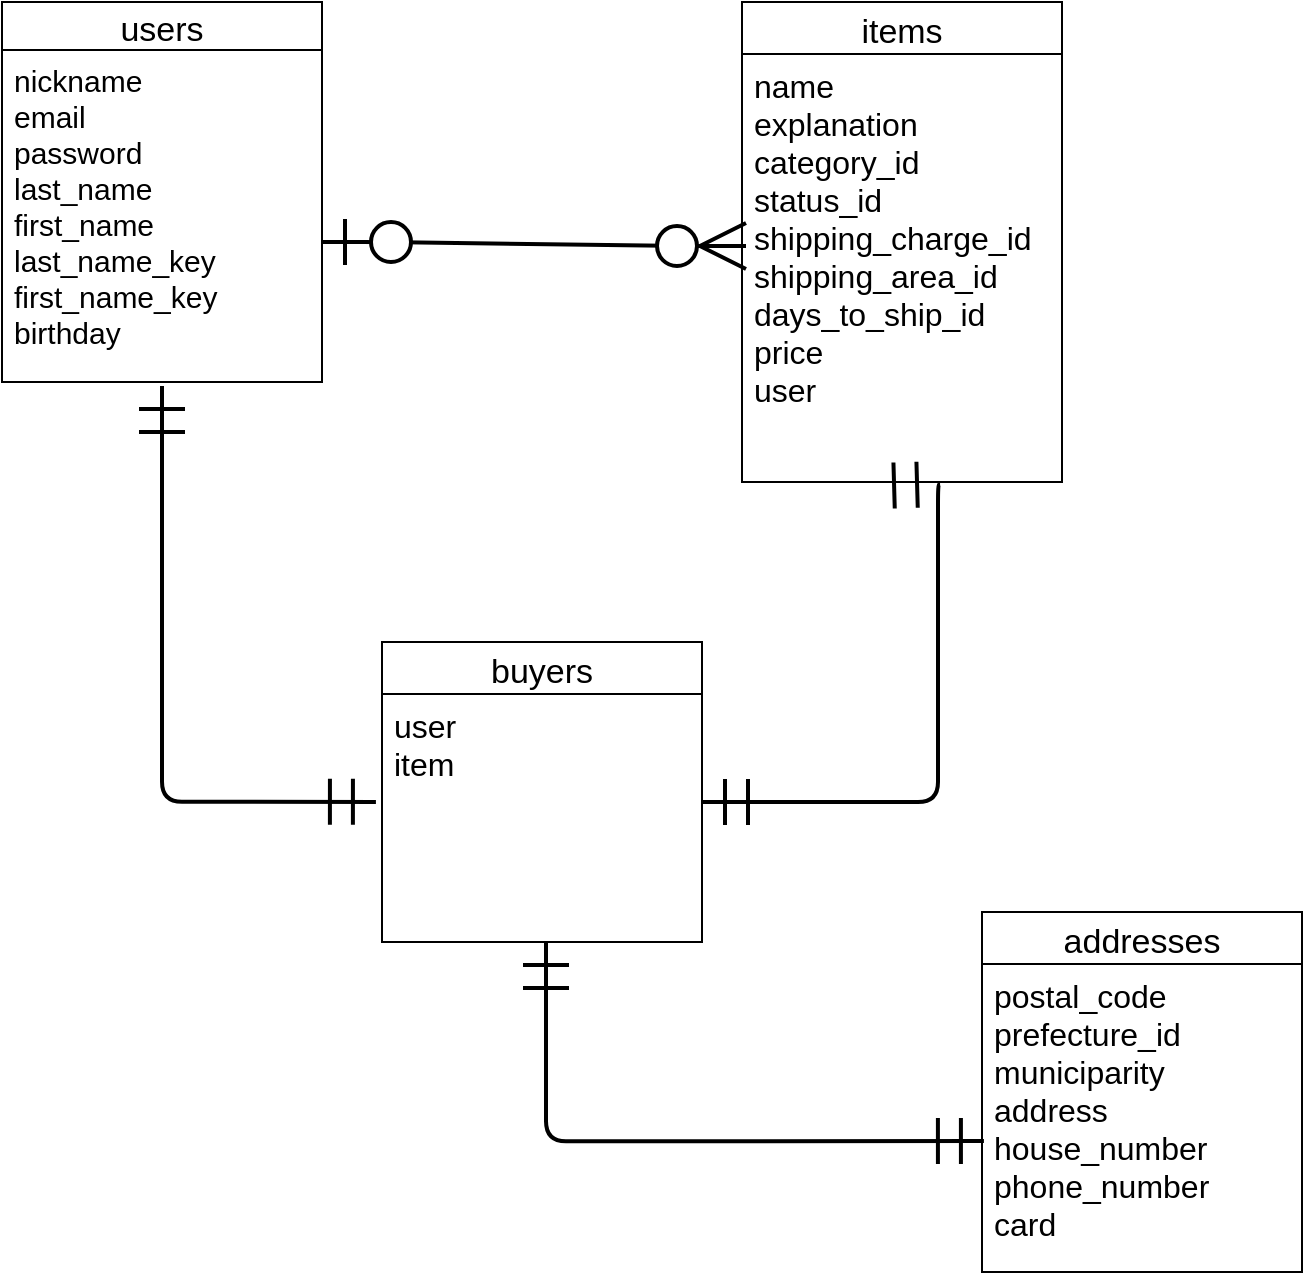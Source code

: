 <mxfile version="13.6.5">
    <diagram id="AyhsG-MzFZBj9GOpc9pB" name="ページ1">
        <mxGraphModel dx="728" dy="680" grid="1" gridSize="10" guides="1" tooltips="1" connect="1" arrows="1" fold="1" page="1" pageScale="1" pageWidth="827" pageHeight="1169" math="0" shadow="0">
            <root>
                <mxCell id="0"/>
                <mxCell id="1" parent="0"/>
                <mxCell id="54" value="items" style="swimlane;fontStyle=0;childLayout=stackLayout;horizontal=1;startSize=26;horizontalStack=0;resizeParent=1;resizeParentMax=0;resizeLast=0;collapsible=1;marginBottom=0;align=center;fontSize=17;" parent="1" vertex="1">
                    <mxGeometry x="450" y="50" width="160" height="240" as="geometry"/>
                </mxCell>
                <mxCell id="55" value="name&#10;explanation&#10;category_id&#10;status_id&#10;shipping_charge_id&#10;shipping_area_id&#10;days_to_ship_id&#10;price&#10;user" style="text;strokeColor=none;fillColor=none;spacingLeft=4;spacingRight=4;overflow=hidden;rotatable=0;points=[[0,0.5],[1,0.5]];portConstraint=eastwest;fontSize=16;" parent="54" vertex="1">
                    <mxGeometry y="26" width="160" height="214" as="geometry"/>
                </mxCell>
                <mxCell id="58" value="users" style="swimlane;fontStyle=0;childLayout=stackLayout;horizontal=1;startSize=24;horizontalStack=0;resizeParent=1;resizeParentMax=0;resizeLast=0;collapsible=1;marginBottom=0;align=center;fontSize=17;" parent="1" vertex="1">
                    <mxGeometry x="80" y="50" width="160" height="190" as="geometry"/>
                </mxCell>
                <mxCell id="59" value="nickname&#10;email&#10;password&#10;last_name&#10;first_name&#10;last_name_key&#10;first_name_key&#10;birthday&#10;" style="text;strokeColor=none;fillColor=none;spacingLeft=4;spacingRight=4;overflow=hidden;rotatable=0;points=[[0,0.5],[1,0.5]];portConstraint=eastwest;fontSize=15;" parent="58" vertex="1">
                    <mxGeometry y="24" width="160" height="166" as="geometry"/>
                </mxCell>
                <mxCell id="84" value="" style="edgeStyle=entityRelationEdgeStyle;fontSize=12;html=1;endArrow=ERzeroToMany;startArrow=ERzeroToOne;strokeWidth=2;targetPerimeterSpacing=0;jumpSize=8;endSize=20;startSize=20;" parent="1" edge="1">
                    <mxGeometry width="100" height="100" relative="1" as="geometry">
                        <mxPoint x="240" y="170" as="sourcePoint"/>
                        <mxPoint x="452" y="172" as="targetPoint"/>
                    </mxGeometry>
                </mxCell>
                <mxCell id="77" value="buyers" style="swimlane;fontStyle=0;childLayout=stackLayout;horizontal=1;startSize=26;horizontalStack=0;resizeParent=1;resizeParentMax=0;resizeLast=0;collapsible=1;marginBottom=0;align=center;fontSize=17;direction=east;" parent="1" vertex="1">
                    <mxGeometry x="270" y="370" width="160" height="150" as="geometry"/>
                </mxCell>
                <mxCell id="78" value="user&#10;item" style="text;strokeColor=none;fillColor=none;spacingLeft=4;spacingRight=4;overflow=hidden;rotatable=0;points=[[0,0.5],[1,0.5]];portConstraint=eastwest;fontSize=16;" parent="77" vertex="1">
                    <mxGeometry y="26" width="160" height="124" as="geometry"/>
                </mxCell>
                <mxCell id="88" value="" style="edgeStyle=orthogonalEdgeStyle;fontSize=12;html=1;endArrow=ERmandOne;startArrow=ERmandOne;strokeWidth=2;exitX=-0.019;exitY=0.435;exitDx=0;exitDy=0;exitPerimeter=0;endSize=20;startSize=20;entryX=0.494;entryY=1.012;entryDx=0;entryDy=0;entryPerimeter=0;" parent="1" source="78" edge="1" target="59">
                    <mxGeometry width="100" height="100" relative="1" as="geometry">
                        <mxPoint x="60" y="380" as="sourcePoint"/>
                        <mxPoint x="160" y="280" as="targetPoint"/>
                        <Array as="points">
                            <mxPoint x="160" y="450"/>
                        </Array>
                    </mxGeometry>
                </mxCell>
                <mxCell id="66" value="addresses" style="swimlane;fontStyle=0;childLayout=stackLayout;horizontal=1;startSize=26;horizontalStack=0;resizeParent=1;resizeParentMax=0;resizeLast=0;collapsible=1;marginBottom=0;align=center;fontSize=17;" parent="1" vertex="1">
                    <mxGeometry x="570" y="505" width="160" height="180" as="geometry"/>
                </mxCell>
                <mxCell id="67" value="postal_code&#10;prefecture_id&#10;municiparity&#10;address&#10;house_number&#10;phone_number&#10;card&#10;" style="text;strokeColor=none;fillColor=none;spacingLeft=4;spacingRight=4;overflow=hidden;rotatable=0;points=[[0,0.5],[1,0.5]];portConstraint=eastwest;fontSize=16;" parent="66" vertex="1">
                    <mxGeometry y="26" width="160" height="154" as="geometry"/>
                </mxCell>
                <mxCell id="89" value="" style="edgeStyle=orthogonalEdgeStyle;fontSize=12;html=1;endArrow=ERmandOne;startArrow=ERmandOne;strokeWidth=2;entryX=0.619;entryY=1.005;entryDx=0;entryDy=0;entryPerimeter=0;endSize=20;startSize=20;" parent="1" target="55" edge="1">
                    <mxGeometry width="100" height="100" relative="1" as="geometry">
                        <mxPoint x="430" y="450" as="sourcePoint"/>
                        <mxPoint x="540" y="330" as="targetPoint"/>
                        <Array as="points">
                            <mxPoint x="548" y="450"/>
                        </Array>
                    </mxGeometry>
                </mxCell>
                <mxCell id="90" value="" style="edgeStyle=orthogonalEdgeStyle;fontSize=12;html=1;endArrow=ERmandOne;startArrow=ERmandOne;strokeWidth=2;exitX=0.006;exitY=0.575;exitDx=0;exitDy=0;exitPerimeter=0;endSize=20;startSize=20;" parent="1" source="67" edge="1">
                    <mxGeometry width="100" height="100" relative="1" as="geometry">
                        <mxPoint x="380" y="660" as="sourcePoint"/>
                        <mxPoint x="352" y="520" as="targetPoint"/>
                        <Array as="points">
                            <mxPoint x="352" y="620"/>
                        </Array>
                    </mxGeometry>
                </mxCell>
            </root>
        </mxGraphModel>
    </diagram>
</mxfile>